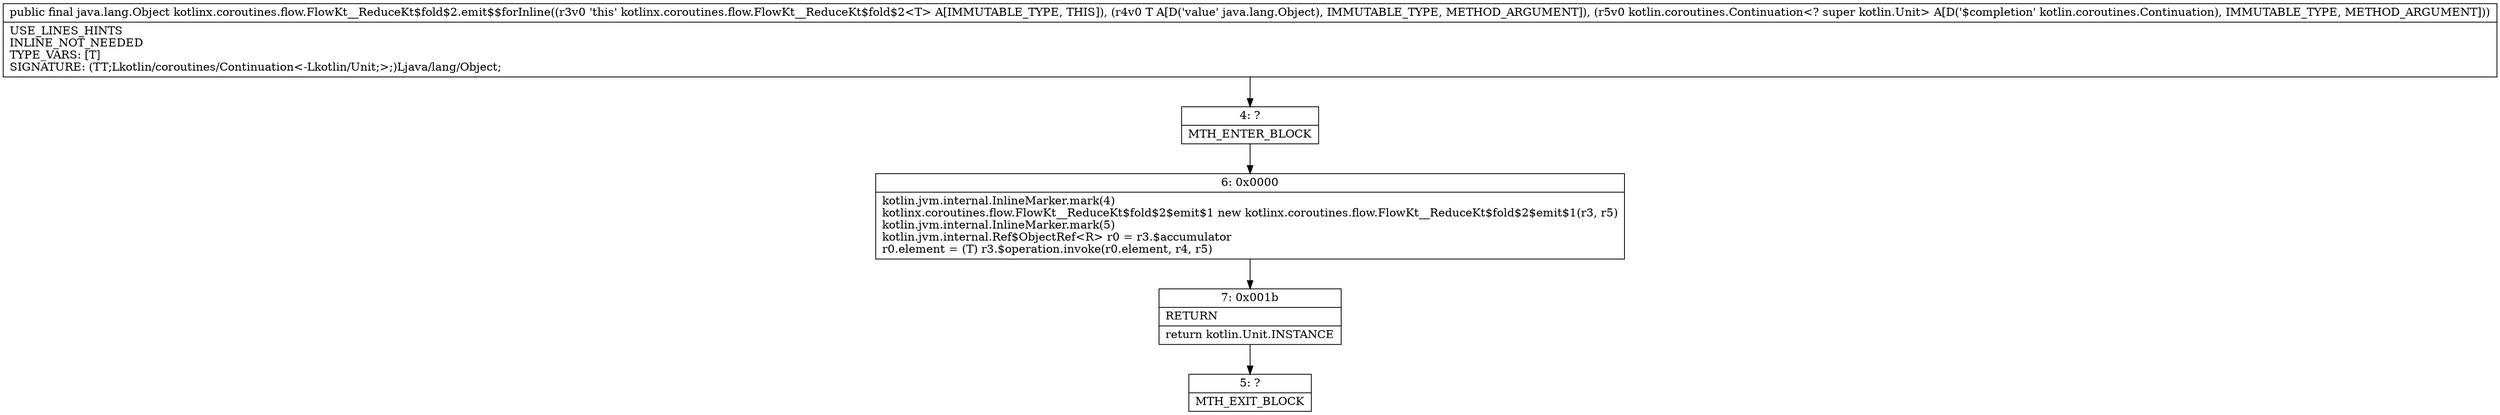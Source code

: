digraph "CFG forkotlinx.coroutines.flow.FlowKt__ReduceKt$fold$2.emit$$forInline(Ljava\/lang\/Object;Lkotlin\/coroutines\/Continuation;)Ljava\/lang\/Object;" {
Node_4 [shape=record,label="{4\:\ ?|MTH_ENTER_BLOCK\l}"];
Node_6 [shape=record,label="{6\:\ 0x0000|kotlin.jvm.internal.InlineMarker.mark(4)\lkotlinx.coroutines.flow.FlowKt__ReduceKt$fold$2$emit$1 new kotlinx.coroutines.flow.FlowKt__ReduceKt$fold$2$emit$1(r3, r5)\lkotlin.jvm.internal.InlineMarker.mark(5)\lkotlin.jvm.internal.Ref$ObjectRef\<R\> r0 = r3.$accumulator\lr0.element = (T) r3.$operation.invoke(r0.element, r4, r5)\l}"];
Node_7 [shape=record,label="{7\:\ 0x001b|RETURN\l|return kotlin.Unit.INSTANCE\l}"];
Node_5 [shape=record,label="{5\:\ ?|MTH_EXIT_BLOCK\l}"];
MethodNode[shape=record,label="{public final java.lang.Object kotlinx.coroutines.flow.FlowKt__ReduceKt$fold$2.emit$$forInline((r3v0 'this' kotlinx.coroutines.flow.FlowKt__ReduceKt$fold$2\<T\> A[IMMUTABLE_TYPE, THIS]), (r4v0 T A[D('value' java.lang.Object), IMMUTABLE_TYPE, METHOD_ARGUMENT]), (r5v0 kotlin.coroutines.Continuation\<? super kotlin.Unit\> A[D('$completion' kotlin.coroutines.Continuation), IMMUTABLE_TYPE, METHOD_ARGUMENT]))  | USE_LINES_HINTS\lINLINE_NOT_NEEDED\lTYPE_VARS: [T]\lSIGNATURE: (TT;Lkotlin\/coroutines\/Continuation\<\-Lkotlin\/Unit;\>;)Ljava\/lang\/Object;\l}"];
MethodNode -> Node_4;Node_4 -> Node_6;
Node_6 -> Node_7;
Node_7 -> Node_5;
}

